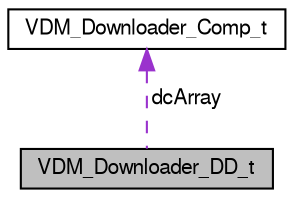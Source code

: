 digraph "VDM_Downloader_DD_t"
{
  bgcolor="transparent";
  edge [fontname="FreeSans",fontsize="10",labelfontname="FreeSans",labelfontsize="10"];
  node [fontname="FreeSans",fontsize="10",shape=record];
  Node1 [label="VDM_Downloader_DD_t",height=0.2,width=0.4,color="black", fillcolor="grey75", style="filled" fontcolor="black"];
  Node2 -> Node1 [dir="back",color="darkorchid3",fontsize="10",style="dashed",label=" dcArray" ,fontname="FreeSans"];
  Node2 [label="VDM_Downloader_Comp_t",height=0.2,width=0.4,color="black",URL="$struct_v_d_m___downloader___comp__t.html"];
}
